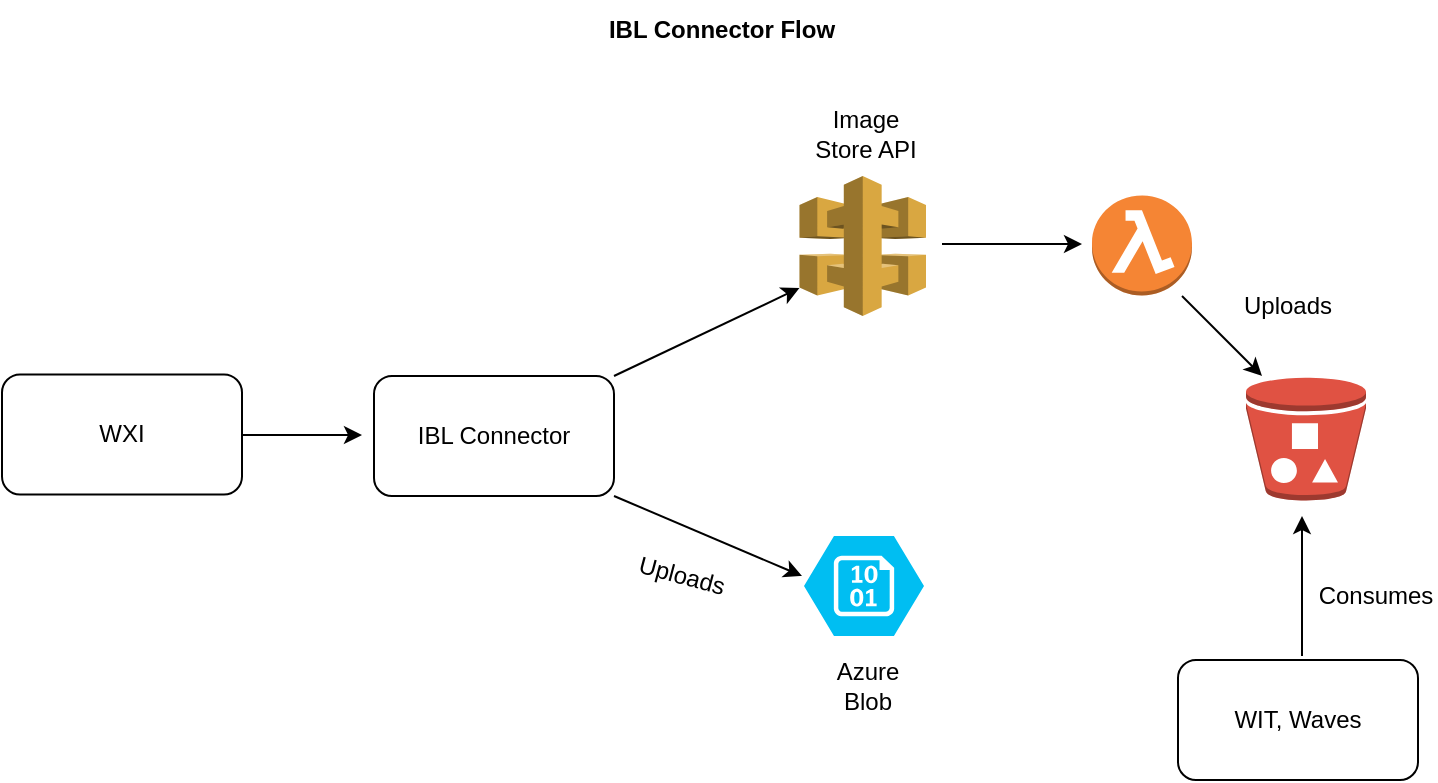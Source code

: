 <mxfile version="26.1.0">
  <diagram name="Page-1" id="2rMgguuTqX8GIYVZ_SOb">
    <mxGraphModel dx="794" dy="458" grid="1" gridSize="10" guides="1" tooltips="1" connect="1" arrows="1" fold="1" page="1" pageScale="1" pageWidth="850" pageHeight="1100" math="0" shadow="0">
      <root>
        <mxCell id="0" />
        <mxCell id="1" parent="0" />
        <mxCell id="MunAFpfychXw3RwTgAuA-1" value="IBL Connector" style="rounded=1;whiteSpace=wrap;html=1;" parent="1" vertex="1">
          <mxGeometry x="216" y="200" width="120" height="60" as="geometry" />
        </mxCell>
        <mxCell id="Ofxtjoh7IaggmlnpS0Dk-1" value="" style="verticalLabelPosition=bottom;html=1;verticalAlign=top;align=center;strokeColor=none;fillColor=#00BEF2;shape=mxgraph.azure.storage_blob;" vertex="1" parent="1">
          <mxGeometry x="431" y="280" width="60" height="50" as="geometry" />
        </mxCell>
        <mxCell id="Ofxtjoh7IaggmlnpS0Dk-3" value="IBL Connector Flow" style="text;html=1;align=center;verticalAlign=middle;whiteSpace=wrap;rounded=0;fontStyle=1" vertex="1" parent="1">
          <mxGeometry x="330" y="12" width="120" height="30" as="geometry" />
        </mxCell>
        <mxCell id="Ofxtjoh7IaggmlnpS0Dk-4" value="" style="outlineConnect=0;dashed=0;verticalLabelPosition=bottom;verticalAlign=top;align=center;html=1;shape=mxgraph.aws3.api_gateway;fillColor=#D9A741;gradientColor=none;" vertex="1" parent="1">
          <mxGeometry x="428.75" y="100" width="63.25" height="70" as="geometry" />
        </mxCell>
        <mxCell id="Ofxtjoh7IaggmlnpS0Dk-5" value="Image Store API" style="text;html=1;align=center;verticalAlign=middle;whiteSpace=wrap;rounded=0;" vertex="1" parent="1">
          <mxGeometry x="431.75" y="64" width="60" height="30" as="geometry" />
        </mxCell>
        <mxCell id="Ofxtjoh7IaggmlnpS0Dk-6" value="Azure Blob" style="text;html=1;align=center;verticalAlign=middle;whiteSpace=wrap;rounded=0;" vertex="1" parent="1">
          <mxGeometry x="433" y="340" width="60" height="30" as="geometry" />
        </mxCell>
        <mxCell id="Ofxtjoh7IaggmlnpS0Dk-7" value="" style="outlineConnect=0;dashed=0;verticalLabelPosition=bottom;verticalAlign=top;align=center;html=1;shape=mxgraph.aws3.bucket_with_objects;fillColor=#E05243;gradientColor=none;" vertex="1" parent="1">
          <mxGeometry x="652" y="200.75" width="60" height="61.5" as="geometry" />
        </mxCell>
        <mxCell id="Ofxtjoh7IaggmlnpS0Dk-8" value="" style="outlineConnect=0;dashed=0;verticalLabelPosition=bottom;verticalAlign=top;align=center;html=1;shape=mxgraph.aws3.lambda_function;fillColor=#F58534;gradientColor=none;" vertex="1" parent="1">
          <mxGeometry x="575" y="109.75" width="50" height="50" as="geometry" />
        </mxCell>
        <mxCell id="Ofxtjoh7IaggmlnpS0Dk-9" value="WXI" style="rounded=1;whiteSpace=wrap;html=1;" vertex="1" parent="1">
          <mxGeometry x="30" y="199.25" width="120" height="60" as="geometry" />
        </mxCell>
        <mxCell id="Ofxtjoh7IaggmlnpS0Dk-10" value="" style="endArrow=classic;html=1;rounded=0;" edge="1" parent="1">
          <mxGeometry width="50" height="50" relative="1" as="geometry">
            <mxPoint x="150" y="229.5" as="sourcePoint" />
            <mxPoint x="210" y="229.5" as="targetPoint" />
          </mxGeometry>
        </mxCell>
        <mxCell id="Ofxtjoh7IaggmlnpS0Dk-11" value="" style="endArrow=classic;html=1;rounded=0;exitX=1;exitY=1;exitDx=0;exitDy=0;" edge="1" parent="1" source="MunAFpfychXw3RwTgAuA-1">
          <mxGeometry width="50" height="50" relative="1" as="geometry">
            <mxPoint x="380" y="270" as="sourcePoint" />
            <mxPoint x="430" y="300" as="targetPoint" />
          </mxGeometry>
        </mxCell>
        <mxCell id="Ofxtjoh7IaggmlnpS0Dk-12" value="" style="endArrow=classic;html=1;rounded=0;exitX=1;exitY=0;exitDx=0;exitDy=0;entryX=0;entryY=0.8;entryDx=0;entryDy=0;entryPerimeter=0;" edge="1" parent="1" source="MunAFpfychXw3RwTgAuA-1" target="Ofxtjoh7IaggmlnpS0Dk-4">
          <mxGeometry width="50" height="50" relative="1" as="geometry">
            <mxPoint x="350" y="199.25" as="sourcePoint" />
            <mxPoint x="400" y="149.25" as="targetPoint" />
          </mxGeometry>
        </mxCell>
        <mxCell id="Ofxtjoh7IaggmlnpS0Dk-13" value="" style="endArrow=classic;html=1;rounded=0;" edge="1" parent="1">
          <mxGeometry width="50" height="50" relative="1" as="geometry">
            <mxPoint x="500" y="134" as="sourcePoint" />
            <mxPoint x="570" y="134" as="targetPoint" />
          </mxGeometry>
        </mxCell>
        <mxCell id="Ofxtjoh7IaggmlnpS0Dk-14" value="" style="endArrow=classic;html=1;rounded=0;" edge="1" parent="1">
          <mxGeometry width="50" height="50" relative="1" as="geometry">
            <mxPoint x="620" y="160" as="sourcePoint" />
            <mxPoint x="660" y="200" as="targetPoint" />
          </mxGeometry>
        </mxCell>
        <mxCell id="Ofxtjoh7IaggmlnpS0Dk-15" value="WIT, Waves" style="rounded=1;whiteSpace=wrap;html=1;" vertex="1" parent="1">
          <mxGeometry x="618" y="342" width="120" height="60" as="geometry" />
        </mxCell>
        <mxCell id="Ofxtjoh7IaggmlnpS0Dk-16" value="" style="endArrow=classic;html=1;rounded=0;" edge="1" parent="1">
          <mxGeometry width="50" height="50" relative="1" as="geometry">
            <mxPoint x="680" y="340" as="sourcePoint" />
            <mxPoint x="680" y="270" as="targetPoint" />
          </mxGeometry>
        </mxCell>
        <mxCell id="Ofxtjoh7IaggmlnpS0Dk-17" value="Consumes" style="text;html=1;align=center;verticalAlign=middle;whiteSpace=wrap;rounded=0;" vertex="1" parent="1">
          <mxGeometry x="687" y="295" width="60" height="30" as="geometry" />
        </mxCell>
        <mxCell id="Ofxtjoh7IaggmlnpS0Dk-18" value="Uploads" style="text;html=1;align=center;verticalAlign=middle;whiteSpace=wrap;rounded=0;rotation=15;" vertex="1" parent="1">
          <mxGeometry x="340" y="285" width="60" height="30" as="geometry" />
        </mxCell>
        <mxCell id="Ofxtjoh7IaggmlnpS0Dk-19" value="Uploads" style="text;html=1;align=center;verticalAlign=middle;whiteSpace=wrap;rounded=0;rotation=0;" vertex="1" parent="1">
          <mxGeometry x="642.86" y="150.253" width="60" height="30" as="geometry" />
        </mxCell>
      </root>
    </mxGraphModel>
  </diagram>
</mxfile>
